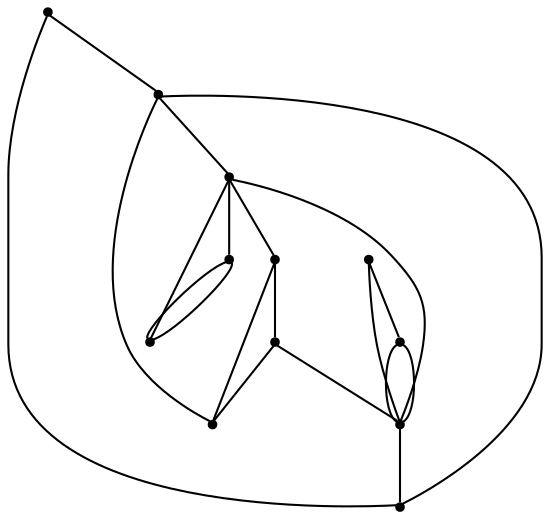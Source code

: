 graph {
  node [shape=point,comment="{\"directed\":false,\"doi\":\"10.1007/978-3-540-70904-6_3\",\"figure\":\"8 (5)\"}"]

  v0 [pos="1561.094558502907,324.69993167453333"]
  v1 [pos="1471.465370639535,313.43754662407764"]
  v2 [pos="1477.3748637354652,255.24573855929896"]
  v3 [pos="1523.6667514534884,495.5124113294813"]
  v4 [pos="1410.3997819767442,439.1999774509006"]
  v5 [pos="1445.8563590116278,552.7624977959526"]
  v6 [pos="1269.5527616279069,310.6206470065646"]
  v7 [pos="1322.741824127907,437.3208575778537"]
  v8 [pos="1285.314144258721,552.7624977959526"]
  v9 [pos="1185.8330668604651,318.1291156344943"]
  v10 [pos="1266.5981104651162,495.5124113294813"]
  v11 [pos="1262.659847383721,248.67924584282764"]

  v0 -- v1 [id="-1",pos="1561.094558502907,324.69993167453333 1471.465370639535,313.43754662407764 1471.465370639535,313.43754662407764 1471.465370639535,313.43754662407764"]
  v9 -- v1 [id="-2",pos="1185.8330668604651,318.1291156344943 1240.0056140988372,329.39302656385627 1240.0056140988372,329.39302656385627 1240.0056140988372,329.39302656385627 1327.6635719476744,346.2847603691948 1327.6635719476744,346.2847603691948 1327.6635719476744,346.2847603691948 1406.4616460755815,346.2847603691948 1406.4616460755815,346.2847603691948 1406.4616460755815,346.2847603691948 1471.465370639535,313.43754662407764 1471.465370639535,313.43754662407764 1471.465370639535,313.43754662407764"]
  v8 -- v7 [id="-4",pos="1285.314144258721,552.7624977959526 1205.5325218023256,490.8180448744032 1205.5325218023256,490.8180448744032 1205.5325218023256,490.8180448744032 1237.0509629360465,475.8013619316948 1237.0509629360465,475.8013619316948 1237.0509629360465,475.8013619316948 1322.741824127907,437.3208575778537 1322.741824127907,437.3208575778537 1322.741824127907,437.3208575778537"]
  v11 -- v6 [id="-5",pos="1262.659847383721,248.67924584282764 1269.5527616279069,310.6206470065646 1269.5527616279069,310.6206470065646 1269.5527616279069,310.6206470065646"]
  v10 -- v7 [id="-6",pos="1266.5981104651162,495.5124113294813 1322.741824127907,437.3208575778537 1322.741824127907,437.3208575778537 1322.741824127907,437.3208575778537"]
  v10 -- v8 [id="-7",pos="1266.5981104651162,495.5124113294813 1285.314144258721,552.7624977959526 1285.314144258721,552.7624977959526 1285.314144258721,552.7624977959526"]
  v6 -- v9 [id="-8",pos="1269.5527616279069,310.6206470065646 1185.8330668604651,318.1291156344943 1185.8330668604651,318.1291156344943 1185.8330668604651,318.1291156344943"]
  v8 -- v7 [id="-9",pos="1285.314144258721,552.7624977959526 1322.741824127907,437.3208575778537 1322.741824127907,437.3208575778537 1322.741824127907,437.3208575778537"]
  v0 -- v2 [id="-10",pos="1561.094558502907,324.69993167453333 1477.3748637354652,255.24573855929896 1477.3748637354652,255.24573855929896 1477.3748637354652,255.24573855929896"]
  v7 -- v2 [id="-11",pos="1322.741824127907,437.3208575778537 1406.4616460755815,346.2847603691948 1406.4616460755815,346.2847603691948 1406.4616460755815,346.2847603691948 1441.918223110465,293.72637006971564 1441.918223110465,293.72637006971564 1441.918223110465,293.72637006971564 1477.3748637354652,255.24573855929896 1477.3748637354652,255.24573855929896 1477.3748637354652,255.24573855929896"]
  v7 -- v4 [id="-12",pos="1322.741824127907,437.3208575778537 1410.3997819767442,439.1999774509006 1410.3997819767442,439.1999774509006 1410.3997819767442,439.1999774509006"]
  v6 -- v7 [id="-13",pos="1269.5527616279069,310.6206470065646 1327.6635719476744,346.2847603691948 1327.6635719476744,346.2847603691948 1327.6635719476744,346.2847603691948 1322.741824127907,437.3208575778537 1322.741824127907,437.3208575778537 1322.741824127907,437.3208575778537"]
  v1 -- v4 [id="-14",pos="1471.465370639535,313.43754662407764 1406.4616460755815,346.2847603691948 1406.4616460755815,346.2847603691948 1406.4616460755815,346.2847603691948 1410.3997819767442,439.1999774509006 1410.3997819767442,439.1999774509006 1410.3997819767442,439.1999774509006"]
  v4 -- v11 [id="-15",pos="1410.3997819767442,439.1999774509006 1327.6635719476744,346.2847603691948 1327.6635719476744,346.2847603691948 1327.6635719476744,346.2847603691948 1300.0877180232558,290.90959760877814 1300.0877180232558,290.90959760877814 1300.0877180232558,290.90959760877814 1262.659847383721,248.67924584282764 1262.659847383721,248.67924584282764 1262.659847383721,248.67924584282764"]
  v4 -- v5 [id="-16",pos="1410.3997819767442,439.1999774509006 1434.0376271802324,515.2221891615126 1434.0376271802324,515.2221891615126 1434.0376271802324,515.2221891615126 1445.8563590116278,552.7624977959526 1445.8563590116278,552.7624977959526 1445.8563590116278,552.7624977959526"]
  v5 -- v3 [id="-18",pos="1445.8563590116278,552.7624977959526 1523.6667514534884,495.5124113294813 1523.6667514534884,495.5124113294813 1523.6667514534884,495.5124113294813"]
  v3 -- v5 [id="-19",pos="1523.6667514534884,495.5124113294813 1463.5847747093023,496.45133548312714 1463.5847747093023,496.45133548312714 1463.5847747093023,496.45133548312714 1445.8563590116278,552.7624977959526 1445.8563590116278,552.7624977959526 1445.8563590116278,552.7624977959526"]
  v11 -- v9 [id="-20",pos="1262.659847383721,248.67924584282764 1185.8330668604651,318.1291156344943 1185.8330668604651,318.1291156344943 1185.8330668604651,318.1291156344943"]
  v2 -- v1 [id="-21",pos="1477.3748637354652,255.24573855929896 1471.465370639535,313.43754662407764 1471.465370639535,313.43754662407764 1471.465370639535,313.43754662407764"]
  v4 -- v3 [id="-22",pos="1410.3997819767442,439.1999774509006 1494.1196039244185,476.74308353000214 1494.1196039244185,476.74308353000214 1494.1196039244185,476.74308353000214 1523.6667514534884,495.5124113294813 1523.6667514534884,495.5124113294813 1523.6667514534884,495.5124113294813"]
}